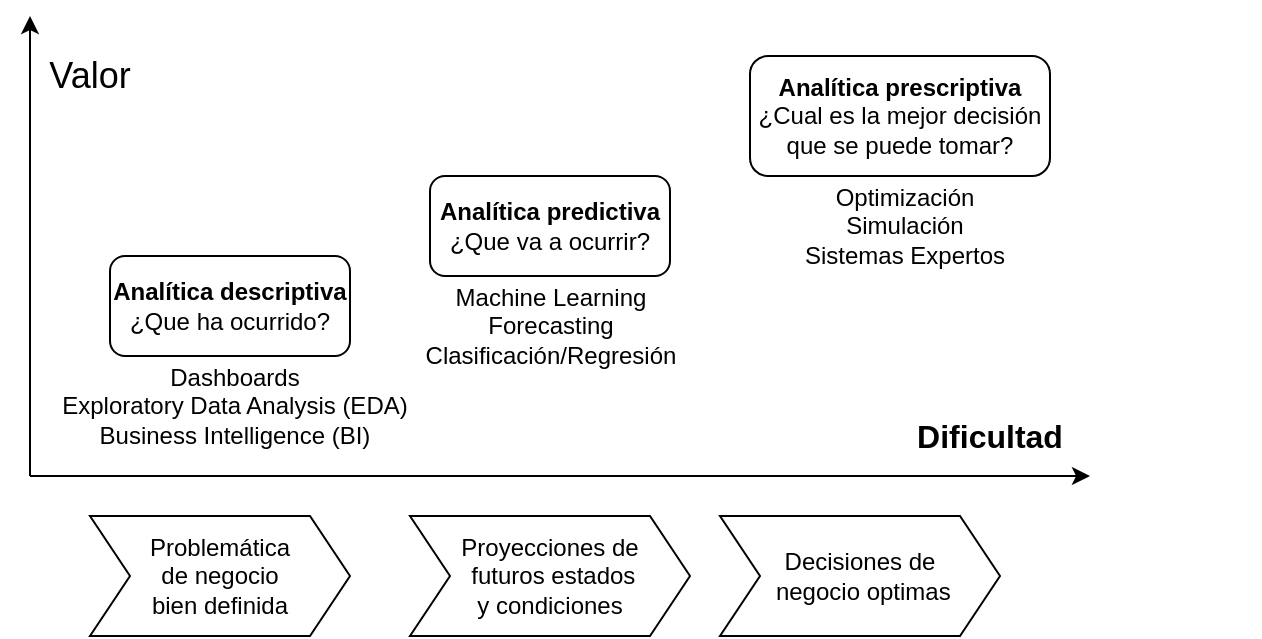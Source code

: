 <mxfile version="14.4.8" type="device"><diagram id="Z975PSZudBkQG6S-XkKi" name="Page-1"><mxGraphModel dx="594" dy="514" grid="1" gridSize="10" guides="1" tooltips="1" connect="1" arrows="1" fold="1" page="1" pageScale="1" pageWidth="827" pageHeight="1169" math="0" shadow="0"><root><mxCell id="0"/><mxCell id="1" parent="0"/><mxCell id="OMeChBh6oBNWxkG_9yjR-1" value="" style="endArrow=classic;html=1;" edge="1" parent="1"><mxGeometry width="50" height="50" relative="1" as="geometry"><mxPoint x="170" y="310" as="sourcePoint"/><mxPoint x="170" y="80" as="targetPoint"/></mxGeometry></mxCell><mxCell id="OMeChBh6oBNWxkG_9yjR-2" value="" style="endArrow=classic;html=1;" edge="1" parent="1"><mxGeometry width="50" height="50" relative="1" as="geometry"><mxPoint x="170" y="310" as="sourcePoint"/><mxPoint x="700" y="310" as="targetPoint"/></mxGeometry></mxCell><mxCell id="OMeChBh6oBNWxkG_9yjR-4" value="&lt;font style=&quot;font-size: 18px&quot;&gt;Valor&lt;/font&gt;" style="text;html=1;strokeColor=none;fillColor=none;align=center;verticalAlign=middle;whiteSpace=wrap;rounded=0;" vertex="1" parent="1"><mxGeometry x="180" y="100" width="40" height="20" as="geometry"/></mxCell><mxCell id="OMeChBh6oBNWxkG_9yjR-5" value="&lt;font style=&quot;font-size: 16px&quot;&gt;&lt;b&gt;Dificultad&lt;/b&gt;&lt;/font&gt;" style="text;html=1;strokeColor=none;fillColor=none;align=center;verticalAlign=middle;whiteSpace=wrap;rounded=0;" vertex="1" parent="1"><mxGeometry x="515" y="280" width="270" height="20" as="geometry"/></mxCell><mxCell id="OMeChBh6oBNWxkG_9yjR-13" value="&lt;b&gt;Analítica descriptiva&lt;br&gt;&lt;/b&gt;¿Que ha ocurrido?" style="rounded=1;whiteSpace=wrap;html=1;" vertex="1" parent="1"><mxGeometry x="210" y="200" width="120" height="50" as="geometry"/></mxCell><mxCell id="OMeChBh6oBNWxkG_9yjR-14" value="&lt;b&gt;Analítica&amp;nbsp;predictiva&lt;br&gt;&lt;/b&gt;¿Que va a ocurrir?" style="rounded=1;whiteSpace=wrap;html=1;" vertex="1" parent="1"><mxGeometry x="370" y="160" width="120" height="50" as="geometry"/></mxCell><mxCell id="OMeChBh6oBNWxkG_9yjR-15" value="Dashboards&lt;br&gt;Exploratory Data Analysis (EDA)&lt;br&gt;Business Intelligence (BI)" style="text;html=1;strokeColor=none;fillColor=none;align=center;verticalAlign=middle;whiteSpace=wrap;rounded=0;" vertex="1" parent="1"><mxGeometry x="155" y="270" width="235" height="10" as="geometry"/></mxCell><mxCell id="OMeChBh6oBNWxkG_9yjR-16" value="Machine Learning&lt;br&gt;Forecasting&lt;br&gt;Clasificación/Regresión" style="text;html=1;strokeColor=none;fillColor=none;align=center;verticalAlign=middle;whiteSpace=wrap;rounded=0;" vertex="1" parent="1"><mxGeometry x="312.5" y="230" width="235" height="10" as="geometry"/></mxCell><mxCell id="OMeChBh6oBNWxkG_9yjR-17" value="&lt;b&gt;Analítica&amp;nbsp;prescriptiva&lt;br&gt;&lt;/b&gt;¿Cual es la mejor decisión que se puede tomar?" style="rounded=1;whiteSpace=wrap;html=1;" vertex="1" parent="1"><mxGeometry x="530" y="100" width="150" height="60" as="geometry"/></mxCell><mxCell id="OMeChBh6oBNWxkG_9yjR-18" value="Optimización&lt;br&gt;Simulación&lt;br&gt;Sistemas Expertos" style="text;html=1;strokeColor=none;fillColor=none;align=center;verticalAlign=middle;whiteSpace=wrap;rounded=0;" vertex="1" parent="1"><mxGeometry x="490" y="180" width="235" height="10" as="geometry"/></mxCell><mxCell id="OMeChBh6oBNWxkG_9yjR-20" style="edgeStyle=orthogonalEdgeStyle;rounded=0;orthogonalLoop=1;jettySize=auto;html=1;exitX=0.5;exitY=1;exitDx=0;exitDy=0;" edge="1" parent="1" source="OMeChBh6oBNWxkG_9yjR-18" target="OMeChBh6oBNWxkG_9yjR-18"><mxGeometry relative="1" as="geometry"/></mxCell><mxCell id="OMeChBh6oBNWxkG_9yjR-23" value="Problemática &lt;br&gt;de negocio &lt;br&gt;bien definida" style="shape=step;perimeter=stepPerimeter;whiteSpace=wrap;html=1;fixedSize=1;" vertex="1" parent="1"><mxGeometry x="200" y="330" width="130" height="60" as="geometry"/></mxCell><mxCell id="OMeChBh6oBNWxkG_9yjR-24" value="Proyecciones de&lt;br&gt;&amp;nbsp;futuros estados &lt;br&gt;y condiciones" style="shape=step;perimeter=stepPerimeter;whiteSpace=wrap;html=1;fixedSize=1;" vertex="1" parent="1"><mxGeometry x="360" y="330" width="140" height="60" as="geometry"/></mxCell><mxCell id="OMeChBh6oBNWxkG_9yjR-25" value="Decisiones de&lt;br&gt;&amp;nbsp;negocio optimas" style="shape=step;perimeter=stepPerimeter;whiteSpace=wrap;html=1;fixedSize=1;" vertex="1" parent="1"><mxGeometry x="515" y="330" width="140" height="60" as="geometry"/></mxCell></root></mxGraphModel></diagram></mxfile>